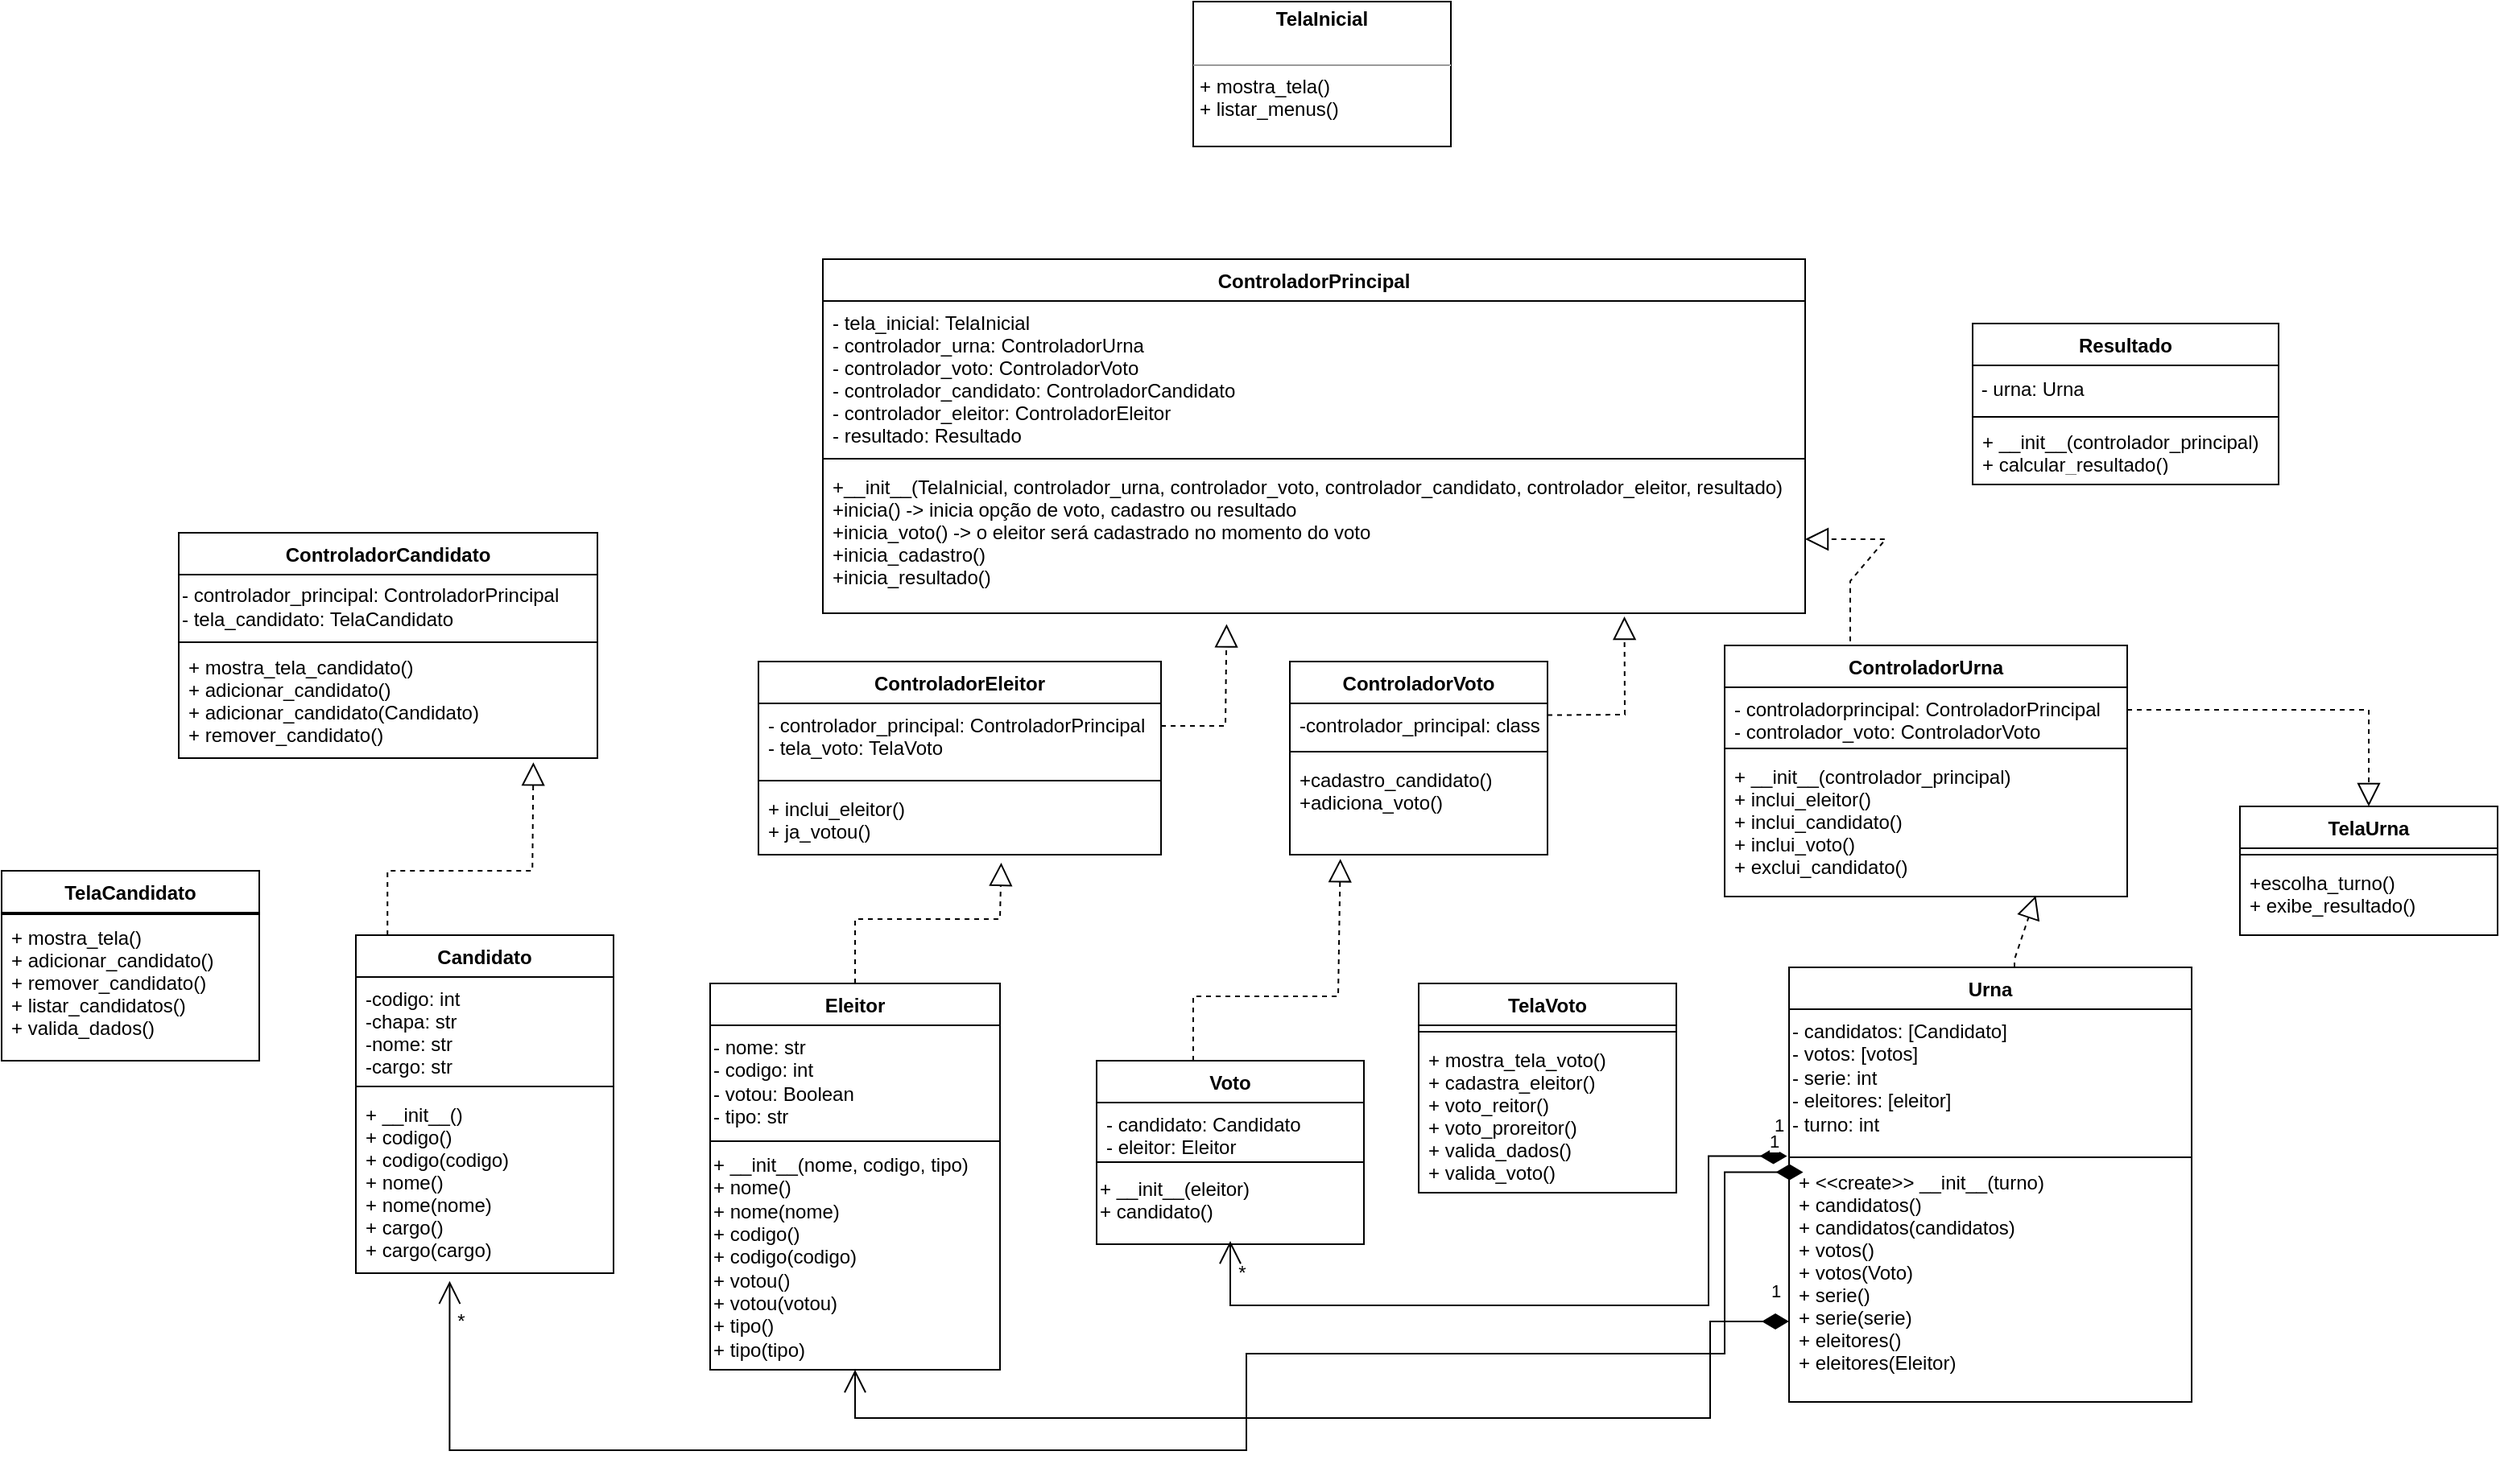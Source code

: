<mxfile version="20.3.3" type="github">
  <diagram id="C5RBs43oDa-KdzZeNtuy" name="Page-1">
    <mxGraphModel dx="1848" dy="1698" grid="1" gridSize="10" guides="1" tooltips="1" connect="1" arrows="1" fold="1" page="1" pageScale="1" pageWidth="827" pageHeight="1169" math="0" shadow="0">
      <root>
        <mxCell id="WIyWlLk6GJQsqaUBKTNV-0" />
        <mxCell id="WIyWlLk6GJQsqaUBKTNV-1" parent="WIyWlLk6GJQsqaUBKTNV-0" />
        <mxCell id="zkfFHV4jXpPFQw0GAbJ--0" value="Urna" style="swimlane;fontStyle=1;align=center;verticalAlign=top;childLayout=stackLayout;horizontal=1;startSize=26;horizontalStack=0;resizeParent=1;resizeLast=0;collapsible=1;marginBottom=0;rounded=0;shadow=0;strokeWidth=1;" parent="WIyWlLk6GJQsqaUBKTNV-1" vertex="1">
          <mxGeometry x="300" y="-440" width="250" height="270" as="geometry">
            <mxRectangle x="230" y="140" width="160" height="26" as="alternateBounds" />
          </mxGeometry>
        </mxCell>
        <mxCell id="P_SaSt1RJM7-tIys470w-6" value="- candidatos: [Candidato]&lt;br&gt;- votos: [votos]&lt;br&gt;- serie: int&lt;br&gt;- eleitores: [eleitor]&lt;br&gt;- turno: int" style="text;html=1;align=left;verticalAlign=top;resizable=0;points=[];autosize=1;strokeColor=none;fillColor=none;" parent="zkfFHV4jXpPFQw0GAbJ--0" vertex="1">
          <mxGeometry y="26" width="250" height="90" as="geometry" />
        </mxCell>
        <mxCell id="zkfFHV4jXpPFQw0GAbJ--4" value="" style="line;html=1;strokeWidth=1;align=left;verticalAlign=middle;spacingTop=-1;spacingLeft=3;spacingRight=3;rotatable=0;labelPosition=right;points=[];portConstraint=eastwest;" parent="zkfFHV4jXpPFQw0GAbJ--0" vertex="1">
          <mxGeometry y="116" width="250" height="4" as="geometry" />
        </mxCell>
        <mxCell id="P_SaSt1RJM7-tIys470w-13" value="+ &lt;&lt;create&gt;&gt; __init__(turno)&#xa;+ candidatos()&#xa;+ candidatos(candidatos)&#xa;+ votos()&#xa;+ votos(Voto)&#xa;+ serie()&#xa;+ serie(serie)&#xa;+ eleitores()&#xa;+ eleitores(Eleitor)&#xa;" style="text;strokeColor=none;fillColor=none;align=left;verticalAlign=top;spacingLeft=4;spacingRight=4;overflow=hidden;rotatable=0;points=[[0,0.5],[1,0.5]];portConstraint=eastwest;" parent="zkfFHV4jXpPFQw0GAbJ--0" vertex="1">
          <mxGeometry y="120" width="250" height="150" as="geometry" />
        </mxCell>
        <mxCell id="zkfFHV4jXpPFQw0GAbJ--13" value="Voto" style="swimlane;fontStyle=1;align=center;verticalAlign=top;childLayout=stackLayout;horizontal=1;startSize=26;horizontalStack=0;resizeParent=1;resizeLast=0;collapsible=1;marginBottom=0;rounded=0;shadow=0;strokeWidth=1;" parent="WIyWlLk6GJQsqaUBKTNV-1" vertex="1">
          <mxGeometry x="-130" y="-382" width="166" height="114" as="geometry">
            <mxRectangle x="340" y="380" width="170" height="26" as="alternateBounds" />
          </mxGeometry>
        </mxCell>
        <mxCell id="P_SaSt1RJM7-tIys470w-14" value="- candidato: Candidato&#xa;- eleitor: Eleitor" style="text;strokeColor=none;fillColor=none;align=left;verticalAlign=top;spacingLeft=4;spacingRight=4;overflow=hidden;rotatable=0;points=[[0,0.5],[1,0.5]];portConstraint=eastwest;" parent="zkfFHV4jXpPFQw0GAbJ--13" vertex="1">
          <mxGeometry y="26" width="166" height="34" as="geometry" />
        </mxCell>
        <mxCell id="zkfFHV4jXpPFQw0GAbJ--15" value="" style="line;html=1;strokeWidth=1;align=left;verticalAlign=middle;spacingTop=-1;spacingLeft=3;spacingRight=3;rotatable=0;labelPosition=right;points=[];portConstraint=eastwest;" parent="zkfFHV4jXpPFQw0GAbJ--13" vertex="1">
          <mxGeometry y="60" width="166" height="6" as="geometry" />
        </mxCell>
        <mxCell id="gt3_8Q6gEUQ56RvycPtP-0" value="+ __init__(eleitor)&lt;br&gt;+ candidato()" style="text;html=1;align=left;verticalAlign=top;resizable=0;points=[];autosize=1;strokeColor=none;fillColor=none;" vertex="1" parent="zkfFHV4jXpPFQw0GAbJ--13">
          <mxGeometry y="66" width="166" height="40" as="geometry" />
        </mxCell>
        <mxCell id="zkfFHV4jXpPFQw0GAbJ--17" value="Eleitor" style="swimlane;fontStyle=1;align=center;verticalAlign=top;childLayout=stackLayout;horizontal=1;startSize=26;horizontalStack=0;resizeParent=1;resizeLast=0;collapsible=1;marginBottom=0;rounded=0;shadow=0;strokeWidth=1;" parent="WIyWlLk6GJQsqaUBKTNV-1" vertex="1">
          <mxGeometry x="-370" y="-430" width="180" height="240" as="geometry">
            <mxRectangle x="508" y="120" width="160" height="26" as="alternateBounds" />
          </mxGeometry>
        </mxCell>
        <mxCell id="OkJB2NbDcuTK9rdPkhBB-18" value="- nome: str&lt;br&gt;- codigo: int&lt;br&gt;- votou: Boolean&lt;br&gt;- tipo: str" style="text;html=1;align=left;verticalAlign=middle;resizable=0;points=[];autosize=1;strokeColor=none;fillColor=none;" parent="zkfFHV4jXpPFQw0GAbJ--17" vertex="1">
          <mxGeometry y="26" width="180" height="70" as="geometry" />
        </mxCell>
        <mxCell id="zkfFHV4jXpPFQw0GAbJ--23" value="" style="line;html=1;strokeWidth=1;align=left;verticalAlign=middle;spacingTop=-1;spacingLeft=3;spacingRight=3;rotatable=0;labelPosition=right;points=[];portConstraint=eastwest;" parent="zkfFHV4jXpPFQw0GAbJ--17" vertex="1">
          <mxGeometry y="96" width="180" height="4" as="geometry" />
        </mxCell>
        <mxCell id="OkJB2NbDcuTK9rdPkhBB-68" value="+ __init__(nome, codigo, tipo)&lt;br&gt;+ nome()&lt;br&gt;+ nome(nome)&lt;br&gt;+ codigo()&lt;br&gt;+ codigo(codigo)&lt;br&gt;+ votou()&lt;br&gt;+ votou(votou)&lt;br&gt;+ tipo()&lt;br&gt;+ tipo(tipo)" style="text;html=1;align=left;verticalAlign=middle;resizable=0;points=[];autosize=1;strokeColor=none;fillColor=none;" parent="zkfFHV4jXpPFQw0GAbJ--17" vertex="1">
          <mxGeometry y="100" width="180" height="140" as="geometry" />
        </mxCell>
        <mxCell id="FYmqs3sjS2MdIMOuZv3G-7" value="Resultado" style="swimlane;fontStyle=1;align=center;verticalAlign=top;childLayout=stackLayout;horizontal=1;startSize=26;horizontalStack=0;resizeParent=1;resizeLast=0;collapsible=1;marginBottom=0;rounded=0;shadow=0;strokeWidth=1;" parent="WIyWlLk6GJQsqaUBKTNV-1" vertex="1">
          <mxGeometry x="414" y="-840" width="190" height="100" as="geometry">
            <mxRectangle x="230" y="140" width="160" height="26" as="alternateBounds" />
          </mxGeometry>
        </mxCell>
        <mxCell id="gt3_8Q6gEUQ56RvycPtP-3" value="&amp;nbsp;- urna: Urna" style="text;html=1;align=left;verticalAlign=middle;resizable=0;points=[];autosize=1;strokeColor=none;fillColor=none;" vertex="1" parent="FYmqs3sjS2MdIMOuZv3G-7">
          <mxGeometry y="26" width="190" height="30" as="geometry" />
        </mxCell>
        <mxCell id="FYmqs3sjS2MdIMOuZv3G-8" value="" style="line;html=1;strokeWidth=1;align=left;verticalAlign=middle;spacingTop=-1;spacingLeft=3;spacingRight=3;rotatable=0;labelPosition=right;points=[];portConstraint=eastwest;" parent="FYmqs3sjS2MdIMOuZv3G-7" vertex="1">
          <mxGeometry y="56" width="190" height="4" as="geometry" />
        </mxCell>
        <mxCell id="E80XkB9rPULHUrMmi8I--0" value="+ __init__(controlador_principal)&#xa;+ calcular_resultado()" style="text;strokeColor=none;fillColor=none;align=left;verticalAlign=top;spacingLeft=4;spacingRight=4;overflow=hidden;rotatable=0;points=[[0,0.5],[1,0.5]];portConstraint=eastwest;" parent="FYmqs3sjS2MdIMOuZv3G-7" vertex="1">
          <mxGeometry y="60" width="190" height="30" as="geometry" />
        </mxCell>
        <mxCell id="P_SaSt1RJM7-tIys470w-8" value="TelaUrna" style="swimlane;fontStyle=1;align=center;verticalAlign=top;childLayout=stackLayout;horizontal=1;startSize=26;horizontalStack=0;resizeParent=1;resizeParentMax=0;resizeLast=0;collapsible=1;marginBottom=0;" parent="WIyWlLk6GJQsqaUBKTNV-1" vertex="1">
          <mxGeometry x="580" y="-540" width="160" height="80" as="geometry" />
        </mxCell>
        <mxCell id="P_SaSt1RJM7-tIys470w-10" value="" style="line;strokeWidth=1;fillColor=none;align=left;verticalAlign=middle;spacingTop=-1;spacingLeft=3;spacingRight=3;rotatable=0;labelPosition=right;points=[];portConstraint=eastwest;strokeColor=inherit;" parent="P_SaSt1RJM7-tIys470w-8" vertex="1">
          <mxGeometry y="26" width="160" height="8" as="geometry" />
        </mxCell>
        <mxCell id="P_SaSt1RJM7-tIys470w-11" value="+escolha_turno()&#xa;+ exibe_resultado()" style="text;strokeColor=none;fillColor=none;align=left;verticalAlign=top;spacingLeft=4;spacingRight=4;overflow=hidden;rotatable=0;points=[[0,0.5],[1,0.5]];portConstraint=eastwest;" parent="P_SaSt1RJM7-tIys470w-8" vertex="1">
          <mxGeometry y="34" width="160" height="46" as="geometry" />
        </mxCell>
        <mxCell id="kF3LY5OehtAuHMJQDGNf-8" value="1" style="endArrow=open;html=1;endSize=12;startArrow=diamondThin;startSize=14;startFill=1;edgeStyle=orthogonalEdgeStyle;align=left;verticalAlign=bottom;rounded=0;exitX=-0.005;exitY=-0.018;exitDx=0;exitDy=0;exitPerimeter=0;" parent="WIyWlLk6GJQsqaUBKTNV-1" source="P_SaSt1RJM7-tIys470w-13" edge="1">
          <mxGeometry x="-0.959" y="-10" relative="1" as="geometry">
            <mxPoint x="140" y="80" as="sourcePoint" />
            <mxPoint x="-47" y="-270" as="targetPoint" />
            <Array as="points">
              <mxPoint x="250" y="-323" />
              <mxPoint x="250" y="-230" />
              <mxPoint x="-47" y="-230" />
            </Array>
            <mxPoint as="offset" />
          </mxGeometry>
        </mxCell>
        <mxCell id="OkJB2NbDcuTK9rdPkhBB-25" value="ControladorUrna" style="swimlane;fontStyle=1;align=center;verticalAlign=top;childLayout=stackLayout;horizontal=1;startSize=26;horizontalStack=0;resizeParent=1;resizeParentMax=0;resizeLast=0;collapsible=1;marginBottom=0;" parent="WIyWlLk6GJQsqaUBKTNV-1" vertex="1">
          <mxGeometry x="260" y="-640" width="250" height="156" as="geometry" />
        </mxCell>
        <mxCell id="OkJB2NbDcuTK9rdPkhBB-26" value="- controladorprincipal: ControladorPrincipal&#xa;- controlador_voto: ControladorVoto" style="text;strokeColor=none;fillColor=none;align=left;verticalAlign=top;spacingLeft=4;spacingRight=4;overflow=hidden;rotatable=0;points=[[0,0.5],[1,0.5]];portConstraint=eastwest;" parent="OkJB2NbDcuTK9rdPkhBB-25" vertex="1">
          <mxGeometry y="26" width="250" height="34" as="geometry" />
        </mxCell>
        <mxCell id="OkJB2NbDcuTK9rdPkhBB-27" value="" style="line;strokeWidth=1;fillColor=none;align=left;verticalAlign=middle;spacingTop=-1;spacingLeft=3;spacingRight=3;rotatable=0;labelPosition=right;points=[];portConstraint=eastwest;strokeColor=inherit;" parent="OkJB2NbDcuTK9rdPkhBB-25" vertex="1">
          <mxGeometry y="60" width="250" height="8" as="geometry" />
        </mxCell>
        <mxCell id="OkJB2NbDcuTK9rdPkhBB-28" value="+ __init__(controlador_principal)&#xa;+ inclui_eleitor()&#xa;+ inclui_candidato()&#xa;+ inclui_voto()&#xa;+ exclui_candidato()" style="text;strokeColor=none;fillColor=none;align=left;verticalAlign=top;spacingLeft=4;spacingRight=4;overflow=hidden;rotatable=0;points=[[0,0.5],[1,0.5]];portConstraint=eastwest;" parent="OkJB2NbDcuTK9rdPkhBB-25" vertex="1">
          <mxGeometry y="68" width="250" height="88" as="geometry" />
        </mxCell>
        <mxCell id="OkJB2NbDcuTK9rdPkhBB-29" value="ControladorPrincipal" style="swimlane;fontStyle=1;align=center;verticalAlign=top;childLayout=stackLayout;horizontal=1;startSize=26;horizontalStack=0;resizeParent=1;resizeParentMax=0;resizeLast=0;collapsible=1;marginBottom=0;" parent="WIyWlLk6GJQsqaUBKTNV-1" vertex="1">
          <mxGeometry x="-300" y="-880" width="610" height="220" as="geometry" />
        </mxCell>
        <mxCell id="OkJB2NbDcuTK9rdPkhBB-30" value="- tela_inicial: TelaInicial&#xa;- controlador_urna: ControladorUrna&#xa;- controlador_voto: ControladorVoto&#xa;- controlador_candidato: ControladorCandidato&#xa;- controlador_eleitor: ControladorEleitor&#xa;- resultado: Resultado" style="text;strokeColor=none;fillColor=none;align=left;verticalAlign=top;spacingLeft=4;spacingRight=4;overflow=hidden;rotatable=0;points=[[0,0.5],[1,0.5]];portConstraint=eastwest;" parent="OkJB2NbDcuTK9rdPkhBB-29" vertex="1">
          <mxGeometry y="26" width="610" height="94" as="geometry" />
        </mxCell>
        <mxCell id="OkJB2NbDcuTK9rdPkhBB-31" value="" style="line;strokeWidth=1;fillColor=none;align=left;verticalAlign=middle;spacingTop=-1;spacingLeft=3;spacingRight=3;rotatable=0;labelPosition=right;points=[];portConstraint=eastwest;strokeColor=inherit;" parent="OkJB2NbDcuTK9rdPkhBB-29" vertex="1">
          <mxGeometry y="120" width="610" as="geometry" />
        </mxCell>
        <mxCell id="OkJB2NbDcuTK9rdPkhBB-38" value="" style="line;strokeWidth=1;fillColor=none;align=left;verticalAlign=middle;spacingTop=-1;spacingLeft=3;spacingRight=3;rotatable=0;labelPosition=right;points=[];portConstraint=eastwest;strokeColor=inherit;" parent="OkJB2NbDcuTK9rdPkhBB-29" vertex="1">
          <mxGeometry y="120" width="610" height="8" as="geometry" />
        </mxCell>
        <mxCell id="OkJB2NbDcuTK9rdPkhBB-32" value="+__init__(TelaInicial, controlador_urna, controlador_voto, controlador_candidato, controlador_eleitor, resultado)&#xa;+inicia() -&gt; inicia opção de voto, cadastro ou resultado&#xa;+inicia_voto() -&gt; o eleitor será cadastrado no momento do voto&#xa;+inicia_cadastro()&#xa;+inicia_resultado()&#xa;" style="text;strokeColor=none;fillColor=none;align=left;verticalAlign=top;spacingLeft=4;spacingRight=4;overflow=hidden;rotatable=0;points=[[0,0.5],[1,0.5]];portConstraint=eastwest;" parent="OkJB2NbDcuTK9rdPkhBB-29" vertex="1">
          <mxGeometry y="128" width="610" height="92" as="geometry" />
        </mxCell>
        <mxCell id="OkJB2NbDcuTK9rdPkhBB-37" value="&lt;p style=&quot;margin:0px;margin-top:4px;text-align:center;&quot;&gt;&lt;b&gt;TelaInicial&lt;/b&gt;&lt;/p&gt;&lt;p style=&quot;margin:0px;margin-left:4px;&quot;&gt;&lt;br&gt;&lt;/p&gt;&lt;hr size=&quot;1&quot;&gt;&lt;p style=&quot;margin:0px;margin-left:4px;&quot;&gt;+ mostra_tela()&lt;/p&gt;&lt;p style=&quot;margin:0px;margin-left:4px;&quot;&gt;+ listar_menus()&lt;/p&gt;" style="verticalAlign=top;align=left;overflow=fill;fontSize=12;fontFamily=Helvetica;html=1;" parent="WIyWlLk6GJQsqaUBKTNV-1" vertex="1">
          <mxGeometry x="-70" y="-1040" width="160" height="90" as="geometry" />
        </mxCell>
        <mxCell id="OkJB2NbDcuTK9rdPkhBB-39" value="TelaVoto" style="swimlane;fontStyle=1;align=center;verticalAlign=top;childLayout=stackLayout;horizontal=1;startSize=26;horizontalStack=0;resizeParent=1;resizeParentMax=0;resizeLast=0;collapsible=1;marginBottom=0;" parent="WIyWlLk6GJQsqaUBKTNV-1" vertex="1">
          <mxGeometry x="70" y="-430" width="160" height="130" as="geometry" />
        </mxCell>
        <mxCell id="OkJB2NbDcuTK9rdPkhBB-41" value="" style="line;strokeWidth=1;fillColor=none;align=left;verticalAlign=middle;spacingTop=-1;spacingLeft=3;spacingRight=3;rotatable=0;labelPosition=right;points=[];portConstraint=eastwest;strokeColor=inherit;" parent="OkJB2NbDcuTK9rdPkhBB-39" vertex="1">
          <mxGeometry y="26" width="160" height="8" as="geometry" />
        </mxCell>
        <mxCell id="OkJB2NbDcuTK9rdPkhBB-42" value="+ mostra_tela_voto()&#xa;+ cadastra_eleitor()&#xa;+ voto_reitor()&#xa;+ voto_proreitor()&#xa;+ valida_dados()&#xa;+ valida_voto()" style="text;strokeColor=none;fillColor=none;align=left;verticalAlign=top;spacingLeft=4;spacingRight=4;overflow=hidden;rotatable=0;points=[[0,0.5],[1,0.5]];portConstraint=eastwest;" parent="OkJB2NbDcuTK9rdPkhBB-39" vertex="1">
          <mxGeometry y="34" width="160" height="96" as="geometry" />
        </mxCell>
        <mxCell id="OkJB2NbDcuTK9rdPkhBB-48" value="ControladorVoto" style="swimlane;fontStyle=1;align=center;verticalAlign=top;childLayout=stackLayout;horizontal=1;startSize=26;horizontalStack=0;resizeParent=1;resizeParentMax=0;resizeLast=0;collapsible=1;marginBottom=0;" parent="WIyWlLk6GJQsqaUBKTNV-1" vertex="1">
          <mxGeometry x="-10" y="-630" width="160" height="120" as="geometry" />
        </mxCell>
        <mxCell id="OkJB2NbDcuTK9rdPkhBB-49" value="-controlador_principal: class" style="text;strokeColor=none;fillColor=none;align=left;verticalAlign=top;spacingLeft=4;spacingRight=4;overflow=hidden;rotatable=0;points=[[0,0.5],[1,0.5]];portConstraint=eastwest;" parent="OkJB2NbDcuTK9rdPkhBB-48" vertex="1">
          <mxGeometry y="26" width="160" height="26" as="geometry" />
        </mxCell>
        <mxCell id="OkJB2NbDcuTK9rdPkhBB-50" value="" style="line;strokeWidth=1;fillColor=none;align=left;verticalAlign=middle;spacingTop=-1;spacingLeft=3;spacingRight=3;rotatable=0;labelPosition=right;points=[];portConstraint=eastwest;strokeColor=inherit;" parent="OkJB2NbDcuTK9rdPkhBB-48" vertex="1">
          <mxGeometry y="52" width="160" height="8" as="geometry" />
        </mxCell>
        <mxCell id="OkJB2NbDcuTK9rdPkhBB-51" value="+cadastro_candidato()&#xa;+adiciona_voto()" style="text;strokeColor=none;fillColor=none;align=left;verticalAlign=top;spacingLeft=4;spacingRight=4;overflow=hidden;rotatable=0;points=[[0,0.5],[1,0.5]];portConstraint=eastwest;" parent="OkJB2NbDcuTK9rdPkhBB-48" vertex="1">
          <mxGeometry y="60" width="160" height="60" as="geometry" />
        </mxCell>
        <mxCell id="OkJB2NbDcuTK9rdPkhBB-55" value="Candidato" style="swimlane;fontStyle=1;align=center;verticalAlign=top;childLayout=stackLayout;horizontal=1;startSize=26;horizontalStack=0;resizeParent=1;resizeParentMax=0;resizeLast=0;collapsible=1;marginBottom=0;" parent="WIyWlLk6GJQsqaUBKTNV-1" vertex="1">
          <mxGeometry x="-590" y="-460" width="160" height="210" as="geometry" />
        </mxCell>
        <mxCell id="OkJB2NbDcuTK9rdPkhBB-56" value="-codigo: int&#xa;-chapa: str&#xa;-nome: str&#xa;-cargo: str" style="text;strokeColor=none;fillColor=none;align=left;verticalAlign=top;spacingLeft=4;spacingRight=4;overflow=hidden;rotatable=0;points=[[0,0.5],[1,0.5]];portConstraint=eastwest;" parent="OkJB2NbDcuTK9rdPkhBB-55" vertex="1">
          <mxGeometry y="26" width="160" height="64" as="geometry" />
        </mxCell>
        <mxCell id="OkJB2NbDcuTK9rdPkhBB-57" value="" style="line;strokeWidth=1;fillColor=none;align=left;verticalAlign=middle;spacingTop=-1;spacingLeft=3;spacingRight=3;rotatable=0;labelPosition=right;points=[];portConstraint=eastwest;strokeColor=inherit;" parent="OkJB2NbDcuTK9rdPkhBB-55" vertex="1">
          <mxGeometry y="90" width="160" height="8" as="geometry" />
        </mxCell>
        <mxCell id="OkJB2NbDcuTK9rdPkhBB-58" value="+ __init__()&#xa;+ codigo()&#xa;+ codigo(codigo)&#xa;+ nome()&#xa;+ nome(nome)&#xa;+ cargo()&#xa;+ cargo(cargo)" style="text;strokeColor=none;fillColor=none;align=left;verticalAlign=top;spacingLeft=4;spacingRight=4;overflow=hidden;rotatable=0;points=[[0,0.5],[1,0.5]];portConstraint=eastwest;" parent="OkJB2NbDcuTK9rdPkhBB-55" vertex="1">
          <mxGeometry y="98" width="160" height="112" as="geometry" />
        </mxCell>
        <mxCell id="OkJB2NbDcuTK9rdPkhBB-64" value="TelaCandidato" style="swimlane;fontStyle=1;align=center;verticalAlign=top;childLayout=stackLayout;horizontal=1;startSize=26;horizontalStack=0;resizeParent=1;resizeParentMax=0;resizeLast=0;collapsible=1;marginBottom=0;" parent="WIyWlLk6GJQsqaUBKTNV-1" vertex="1">
          <mxGeometry x="-810" y="-500" width="160" height="118" as="geometry" />
        </mxCell>
        <mxCell id="OkJB2NbDcuTK9rdPkhBB-66" value="" style="line;strokeWidth=1;fillColor=none;align=left;verticalAlign=middle;spacingTop=-1;spacingLeft=3;spacingRight=3;rotatable=0;labelPosition=right;points=[];portConstraint=eastwest;strokeColor=inherit;" parent="OkJB2NbDcuTK9rdPkhBB-64" vertex="1">
          <mxGeometry y="26" width="160" height="2" as="geometry" />
        </mxCell>
        <mxCell id="OkJB2NbDcuTK9rdPkhBB-67" value="+ mostra_tela()&#xa;+ adicionar_candidato()&#xa;+ remover_candidato()&#xa;+ listar_candidatos()&#xa;+ valida_dados()" style="text;strokeColor=none;fillColor=none;align=left;verticalAlign=top;spacingLeft=4;spacingRight=4;overflow=hidden;rotatable=0;points=[[0,0.5],[1,0.5]];portConstraint=eastwest;" parent="OkJB2NbDcuTK9rdPkhBB-64" vertex="1">
          <mxGeometry y="28" width="160" height="90" as="geometry" />
        </mxCell>
        <mxCell id="c1Ocv1tZPk9baXh7MvBl-0" value="ControladorEleitor" style="swimlane;fontStyle=1;align=center;verticalAlign=top;childLayout=stackLayout;horizontal=1;startSize=26;horizontalStack=0;resizeParent=1;resizeParentMax=0;resizeLast=0;collapsible=1;marginBottom=0;resizeWidth=0;resizeHeight=0;" parent="WIyWlLk6GJQsqaUBKTNV-1" vertex="1">
          <mxGeometry x="-340" y="-630" width="250" height="120" as="geometry" />
        </mxCell>
        <mxCell id="c1Ocv1tZPk9baXh7MvBl-1" value="- controlador_principal: ControladorPrincipal&#xa;- tela_voto: TelaVoto" style="text;strokeColor=none;fillColor=none;align=left;verticalAlign=top;spacingLeft=4;spacingRight=4;overflow=hidden;rotatable=0;points=[[0,0.5],[1,0.5]];portConstraint=eastwest;" parent="c1Ocv1tZPk9baXh7MvBl-0" vertex="1">
          <mxGeometry y="26" width="250" height="44" as="geometry" />
        </mxCell>
        <mxCell id="c1Ocv1tZPk9baXh7MvBl-2" value="" style="line;strokeWidth=1;fillColor=none;align=left;verticalAlign=middle;spacingTop=-1;spacingLeft=3;spacingRight=3;rotatable=0;labelPosition=right;points=[];portConstraint=eastwest;strokeColor=inherit;" parent="c1Ocv1tZPk9baXh7MvBl-0" vertex="1">
          <mxGeometry y="70" width="250" height="8" as="geometry" />
        </mxCell>
        <mxCell id="c1Ocv1tZPk9baXh7MvBl-3" value="+ inclui_eleitor()&#xa;+ ja_votou()" style="text;strokeColor=none;fillColor=none;align=left;verticalAlign=top;spacingLeft=4;spacingRight=4;overflow=hidden;rotatable=0;points=[[0,0.5],[1,0.5]];portConstraint=eastwest;" parent="c1Ocv1tZPk9baXh7MvBl-0" vertex="1">
          <mxGeometry y="78" width="250" height="42" as="geometry" />
        </mxCell>
        <mxCell id="c1Ocv1tZPk9baXh7MvBl-4" value="ControladorCandidato" style="swimlane;fontStyle=1;align=center;verticalAlign=top;childLayout=stackLayout;horizontal=1;startSize=26;horizontalStack=0;resizeParent=1;resizeParentMax=0;resizeLast=0;collapsible=1;marginBottom=0;" parent="WIyWlLk6GJQsqaUBKTNV-1" vertex="1">
          <mxGeometry x="-700" y="-710" width="260" height="140" as="geometry" />
        </mxCell>
        <mxCell id="gt3_8Q6gEUQ56RvycPtP-1" value="- controlador_principal: ControladorPrincipal&lt;br&gt;- tela_candidato: TelaCandidato" style="text;html=1;align=left;verticalAlign=middle;resizable=0;points=[];autosize=1;strokeColor=none;fillColor=none;" vertex="1" parent="c1Ocv1tZPk9baXh7MvBl-4">
          <mxGeometry y="26" width="260" height="40" as="geometry" />
        </mxCell>
        <mxCell id="c1Ocv1tZPk9baXh7MvBl-6" value="" style="line;strokeWidth=1;fillColor=none;align=left;verticalAlign=middle;spacingTop=-1;spacingLeft=3;spacingRight=3;rotatable=0;labelPosition=right;points=[];portConstraint=eastwest;strokeColor=inherit;" parent="c1Ocv1tZPk9baXh7MvBl-4" vertex="1">
          <mxGeometry y="66" width="260" height="4" as="geometry" />
        </mxCell>
        <mxCell id="c1Ocv1tZPk9baXh7MvBl-7" value="+ mostra_tela_candidato()&#xa;+ adicionar_candidato()&#xa;+ adicionar_candidato(Candidato)&#xa;+ remover_candidato()" style="text;strokeColor=none;fillColor=none;align=left;verticalAlign=top;spacingLeft=4;spacingRight=4;overflow=hidden;rotatable=0;points=[[0,0.5],[1,0.5]];portConstraint=eastwest;" parent="c1Ocv1tZPk9baXh7MvBl-4" vertex="1">
          <mxGeometry y="70" width="260" height="70" as="geometry" />
        </mxCell>
        <mxCell id="gt3_8Q6gEUQ56RvycPtP-5" value="1" style="endArrow=open;html=1;endSize=12;startArrow=diamondThin;startSize=14;startFill=1;edgeStyle=orthogonalEdgeStyle;align=left;verticalAlign=bottom;rounded=0;exitX=-0.005;exitY=-0.018;exitDx=0;exitDy=0;exitPerimeter=0;" edge="1" parent="WIyWlLk6GJQsqaUBKTNV-1" target="OkJB2NbDcuTK9rdPkhBB-68">
          <mxGeometry x="-0.959" y="-10" relative="1" as="geometry">
            <mxPoint x="300" y="-220.0" as="sourcePoint" />
            <mxPoint x="-270" y="-170" as="targetPoint" />
            <Array as="points">
              <mxPoint x="251" y="-220" />
              <mxPoint x="251" y="-160" />
              <mxPoint x="-280" y="-160" />
            </Array>
            <mxPoint as="offset" />
          </mxGeometry>
        </mxCell>
        <mxCell id="gt3_8Q6gEUQ56RvycPtP-6" value="*" style="text;html=1;align=center;verticalAlign=middle;resizable=0;points=[];autosize=1;strokeColor=none;fillColor=none;" vertex="1" parent="WIyWlLk6GJQsqaUBKTNV-1">
          <mxGeometry x="-55" y="-265" width="30" height="30" as="geometry" />
        </mxCell>
        <mxCell id="gt3_8Q6gEUQ56RvycPtP-7" value="1" style="endArrow=open;html=1;endSize=12;startArrow=diamondThin;startSize=14;startFill=1;edgeStyle=orthogonalEdgeStyle;align=left;verticalAlign=bottom;rounded=0;exitX=-0.005;exitY=-0.018;exitDx=0;exitDy=0;exitPerimeter=0;entryX=0.364;entryY=1.044;entryDx=0;entryDy=0;entryPerimeter=0;" edge="1" parent="WIyWlLk6GJQsqaUBKTNV-1" target="OkJB2NbDcuTK9rdPkhBB-58">
          <mxGeometry x="-0.959" y="-10" relative="1" as="geometry">
            <mxPoint x="308.75" y="-312.7" as="sourcePoint" />
            <mxPoint x="-37" y="-260" as="targetPoint" />
            <Array as="points">
              <mxPoint x="260" y="-313" />
              <mxPoint x="260" y="-200" />
              <mxPoint x="-37" y="-200" />
              <mxPoint x="-37" y="-140" />
              <mxPoint x="-532" y="-140" />
            </Array>
            <mxPoint as="offset" />
          </mxGeometry>
        </mxCell>
        <mxCell id="gt3_8Q6gEUQ56RvycPtP-8" value="*" style="text;html=1;align=center;verticalAlign=middle;resizable=0;points=[];autosize=1;strokeColor=none;fillColor=none;" vertex="1" parent="WIyWlLk6GJQsqaUBKTNV-1">
          <mxGeometry x="-540" y="-235" width="30" height="30" as="geometry" />
        </mxCell>
        <mxCell id="gt3_8Q6gEUQ56RvycPtP-10" value="" style="endArrow=block;dashed=1;endFill=0;endSize=12;html=1;rounded=0;entryX=0.5;entryY=0;entryDx=0;entryDy=0;" edge="1" parent="WIyWlLk6GJQsqaUBKTNV-1" target="P_SaSt1RJM7-tIys470w-8">
          <mxGeometry width="160" relative="1" as="geometry">
            <mxPoint x="510" y="-600" as="sourcePoint" />
            <mxPoint x="670" y="-600" as="targetPoint" />
            <Array as="points">
              <mxPoint x="660" y="-600" />
            </Array>
          </mxGeometry>
        </mxCell>
        <mxCell id="gt3_8Q6gEUQ56RvycPtP-11" value="" style="endArrow=block;dashed=1;endFill=0;endSize=12;html=1;rounded=0;entryX=0.773;entryY=0.994;entryDx=0;entryDy=0;entryPerimeter=0;" edge="1" parent="WIyWlLk6GJQsqaUBKTNV-1" target="OkJB2NbDcuTK9rdPkhBB-28">
          <mxGeometry width="160" relative="1" as="geometry">
            <mxPoint x="440" y="-440" as="sourcePoint" />
            <mxPoint x="440" y="-490" as="targetPoint" />
            <Array as="points">
              <mxPoint x="440" y="-445" />
            </Array>
          </mxGeometry>
        </mxCell>
        <mxCell id="gt3_8Q6gEUQ56RvycPtP-12" value="" style="endArrow=block;dashed=1;endFill=0;endSize=12;html=1;rounded=0;entryX=0.603;entryY=1.118;entryDx=0;entryDy=0;entryPerimeter=0;exitX=0.5;exitY=0;exitDx=0;exitDy=0;" edge="1" parent="WIyWlLk6GJQsqaUBKTNV-1" source="zkfFHV4jXpPFQw0GAbJ--17" target="c1Ocv1tZPk9baXh7MvBl-3">
          <mxGeometry width="160" relative="1" as="geometry">
            <mxPoint x="-290" y="-480" as="sourcePoint" />
            <mxPoint x="-130" y="-480" as="targetPoint" />
            <Array as="points">
              <mxPoint x="-280" y="-470" />
              <mxPoint x="-190" y="-470" />
            </Array>
          </mxGeometry>
        </mxCell>
        <mxCell id="gt3_8Q6gEUQ56RvycPtP-13" value="" style="endArrow=block;dashed=1;endFill=0;endSize=12;html=1;rounded=0;entryX=0.196;entryY=1.043;entryDx=0;entryDy=0;entryPerimeter=0;exitX=0.5;exitY=0;exitDx=0;exitDy=0;" edge="1" parent="WIyWlLk6GJQsqaUBKTNV-1" target="OkJB2NbDcuTK9rdPkhBB-51">
          <mxGeometry width="160" relative="1" as="geometry">
            <mxPoint x="-70" y="-382" as="sourcePoint" />
            <mxPoint x="20.75" y="-457.044" as="targetPoint" />
            <Array as="points">
              <mxPoint x="-70" y="-422" />
              <mxPoint x="20" y="-422" />
            </Array>
          </mxGeometry>
        </mxCell>
        <mxCell id="gt3_8Q6gEUQ56RvycPtP-14" value="" style="endArrow=block;dashed=1;endFill=0;endSize=12;html=1;rounded=0;entryX=0.847;entryY=1.037;entryDx=0;entryDy=0;entryPerimeter=0;exitX=0.5;exitY=0;exitDx=0;exitDy=0;" edge="1" parent="WIyWlLk6GJQsqaUBKTNV-1" target="c1Ocv1tZPk9baXh7MvBl-7">
          <mxGeometry width="160" relative="1" as="geometry">
            <mxPoint x="-570.38" y="-460" as="sourcePoint" />
            <mxPoint x="-479.63" y="-535.044" as="targetPoint" />
            <Array as="points">
              <mxPoint x="-570.38" y="-500" />
              <mxPoint x="-480.38" y="-500" />
            </Array>
          </mxGeometry>
        </mxCell>
        <mxCell id="gt3_8Q6gEUQ56RvycPtP-15" value="" style="endArrow=block;dashed=1;endFill=0;endSize=12;html=1;rounded=0;entryX=0.411;entryY=1.073;entryDx=0;entryDy=0;entryPerimeter=0;" edge="1" parent="WIyWlLk6GJQsqaUBKTNV-1" target="OkJB2NbDcuTK9rdPkhBB-32">
          <mxGeometry width="160" relative="1" as="geometry">
            <mxPoint x="-90" y="-590" as="sourcePoint" />
            <mxPoint x="-40" y="-590" as="targetPoint" />
            <Array as="points">
              <mxPoint x="-50" y="-590" />
            </Array>
          </mxGeometry>
        </mxCell>
        <mxCell id="gt3_8Q6gEUQ56RvycPtP-16" value="" style="endArrow=block;dashed=1;endFill=0;endSize=12;html=1;rounded=0;entryX=0.816;entryY=1.022;entryDx=0;entryDy=0;entryPerimeter=0;" edge="1" parent="WIyWlLk6GJQsqaUBKTNV-1" target="OkJB2NbDcuTK9rdPkhBB-32">
          <mxGeometry width="160" relative="1" as="geometry">
            <mxPoint x="150" y="-596.72" as="sourcePoint" />
            <mxPoint x="190.71" y="-660.004" as="targetPoint" />
            <Array as="points">
              <mxPoint x="198" y="-597" />
            </Array>
          </mxGeometry>
        </mxCell>
        <mxCell id="gt3_8Q6gEUQ56RvycPtP-17" value="" style="endArrow=block;dashed=1;endFill=0;endSize=12;html=1;rounded=0;entryX=1;entryY=0.5;entryDx=0;entryDy=0;exitX=0.312;exitY=-0.017;exitDx=0;exitDy=0;exitPerimeter=0;" edge="1" parent="WIyWlLk6GJQsqaUBKTNV-1" source="OkJB2NbDcuTK9rdPkhBB-25" target="OkJB2NbDcuTK9rdPkhBB-32">
          <mxGeometry width="160" relative="1" as="geometry">
            <mxPoint x="340" y="-648.74" as="sourcePoint" />
            <mxPoint x="387.76" y="-709.996" as="targetPoint" />
            <Array as="points">
              <mxPoint x="338" y="-680" />
              <mxPoint x="360" y="-706" />
            </Array>
          </mxGeometry>
        </mxCell>
      </root>
    </mxGraphModel>
  </diagram>
</mxfile>
